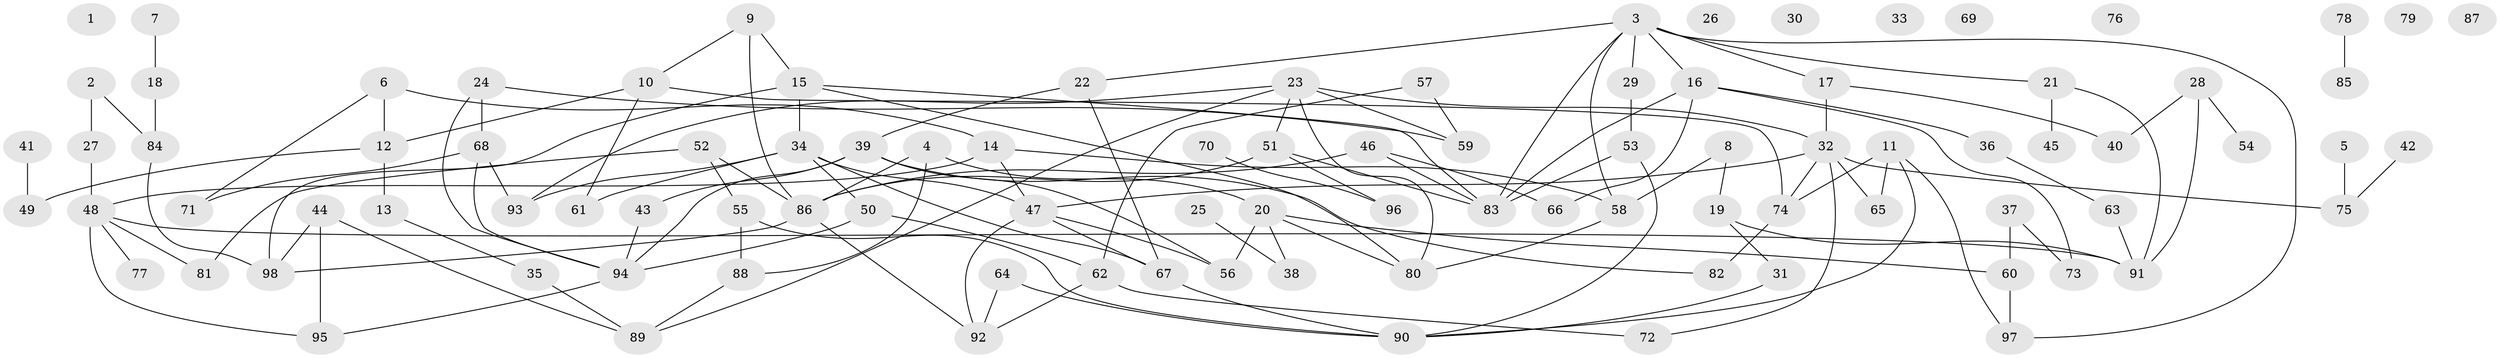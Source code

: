 // coarse degree distribution, {0: 0.140625, 2: 0.21875, 11: 0.03125, 3: 0.140625, 1: 0.109375, 4: 0.15625, 6: 0.046875, 8: 0.03125, 7: 0.078125, 5: 0.046875}
// Generated by graph-tools (version 1.1) at 2025/41/03/06/25 10:41:25]
// undirected, 98 vertices, 140 edges
graph export_dot {
graph [start="1"]
  node [color=gray90,style=filled];
  1;
  2;
  3;
  4;
  5;
  6;
  7;
  8;
  9;
  10;
  11;
  12;
  13;
  14;
  15;
  16;
  17;
  18;
  19;
  20;
  21;
  22;
  23;
  24;
  25;
  26;
  27;
  28;
  29;
  30;
  31;
  32;
  33;
  34;
  35;
  36;
  37;
  38;
  39;
  40;
  41;
  42;
  43;
  44;
  45;
  46;
  47;
  48;
  49;
  50;
  51;
  52;
  53;
  54;
  55;
  56;
  57;
  58;
  59;
  60;
  61;
  62;
  63;
  64;
  65;
  66;
  67;
  68;
  69;
  70;
  71;
  72;
  73;
  74;
  75;
  76;
  77;
  78;
  79;
  80;
  81;
  82;
  83;
  84;
  85;
  86;
  87;
  88;
  89;
  90;
  91;
  92;
  93;
  94;
  95;
  96;
  97;
  98;
  2 -- 27;
  2 -- 84;
  3 -- 16;
  3 -- 17;
  3 -- 21;
  3 -- 22;
  3 -- 29;
  3 -- 58;
  3 -- 83;
  3 -- 97;
  4 -- 20;
  4 -- 86;
  4 -- 88;
  5 -- 75;
  6 -- 12;
  6 -- 14;
  6 -- 71;
  7 -- 18;
  8 -- 19;
  8 -- 58;
  9 -- 10;
  9 -- 15;
  9 -- 86;
  10 -- 12;
  10 -- 61;
  10 -- 74;
  11 -- 65;
  11 -- 74;
  11 -- 90;
  11 -- 97;
  12 -- 13;
  12 -- 49;
  13 -- 35;
  14 -- 47;
  14 -- 48;
  14 -- 58;
  15 -- 34;
  15 -- 80;
  15 -- 83;
  15 -- 98;
  16 -- 36;
  16 -- 66;
  16 -- 73;
  16 -- 83;
  17 -- 32;
  17 -- 40;
  18 -- 84;
  19 -- 31;
  19 -- 91;
  20 -- 38;
  20 -- 56;
  20 -- 60;
  20 -- 80;
  21 -- 45;
  21 -- 91;
  22 -- 39;
  22 -- 67;
  23 -- 32;
  23 -- 51;
  23 -- 59;
  23 -- 80;
  23 -- 89;
  23 -- 93;
  24 -- 59;
  24 -- 68;
  24 -- 94;
  25 -- 38;
  27 -- 48;
  28 -- 40;
  28 -- 54;
  28 -- 91;
  29 -- 53;
  31 -- 90;
  32 -- 47;
  32 -- 65;
  32 -- 72;
  32 -- 74;
  32 -- 75;
  34 -- 47;
  34 -- 50;
  34 -- 61;
  34 -- 67;
  34 -- 93;
  35 -- 89;
  36 -- 63;
  37 -- 60;
  37 -- 73;
  39 -- 43;
  39 -- 56;
  39 -- 82;
  39 -- 94;
  41 -- 49;
  42 -- 75;
  43 -- 94;
  44 -- 89;
  44 -- 95;
  44 -- 98;
  46 -- 66;
  46 -- 83;
  46 -- 86;
  47 -- 56;
  47 -- 67;
  47 -- 92;
  48 -- 77;
  48 -- 81;
  48 -- 91;
  48 -- 95;
  50 -- 62;
  50 -- 94;
  51 -- 83;
  51 -- 86;
  51 -- 96;
  52 -- 55;
  52 -- 81;
  52 -- 86;
  53 -- 83;
  53 -- 90;
  55 -- 88;
  55 -- 90;
  57 -- 59;
  57 -- 62;
  58 -- 80;
  60 -- 97;
  62 -- 72;
  62 -- 92;
  63 -- 91;
  64 -- 90;
  64 -- 92;
  67 -- 90;
  68 -- 71;
  68 -- 93;
  68 -- 94;
  70 -- 96;
  74 -- 82;
  78 -- 85;
  84 -- 98;
  86 -- 92;
  86 -- 98;
  88 -- 89;
  94 -- 95;
}
